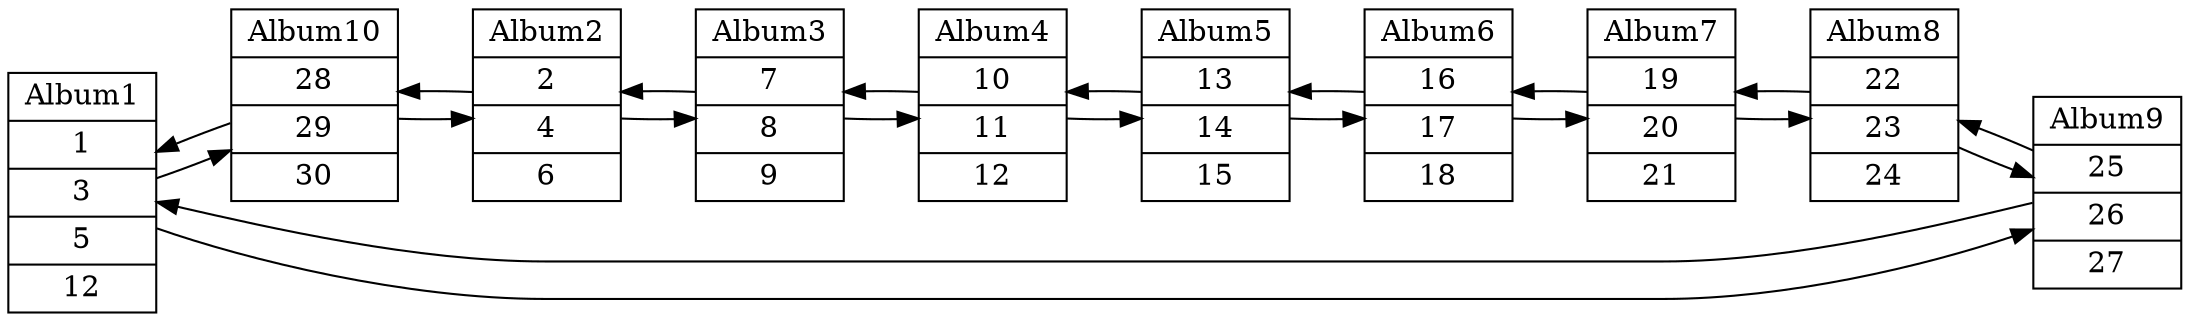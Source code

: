 digraph G {
rankdir=LR;
node [shape=record];
NodeAlbum1 [label="Album1"];
NodeAlbum10 ->NodeAlbum1;
NodeAlbum1 [label="Album1|
1
|
3
|
5
|
12
"];
NodeAlbum10 [label="Album10"];
NodeAlbum1 ->NodeAlbum10;
NodeAlbum2 ->NodeAlbum10;
NodeAlbum10 [label="Album10|
28
|
29
|
30
"];
NodeAlbum2 [label="Album2"];
NodeAlbum10 ->NodeAlbum2;
NodeAlbum3 ->NodeAlbum2;
NodeAlbum2 [label="Album2|
2
|
4
|
6
"];
NodeAlbum3 [label="Album3"];
NodeAlbum2 ->NodeAlbum3;
NodeAlbum4 ->NodeAlbum3;
NodeAlbum3 [label="Album3|
7
|
8
|
9
"];
NodeAlbum4 [label="Album4"];
NodeAlbum3 ->NodeAlbum4;
NodeAlbum5 ->NodeAlbum4;
NodeAlbum4 [label="Album4|
10
|
11
|
12
"];
NodeAlbum5 [label="Album5"];
NodeAlbum4 ->NodeAlbum5;
NodeAlbum6 ->NodeAlbum5;
NodeAlbum5 [label="Album5|
13
|
14
|
15
"];
NodeAlbum6 [label="Album6"];
NodeAlbum5 ->NodeAlbum6;
NodeAlbum7 ->NodeAlbum6;
NodeAlbum6 [label="Album6|
16
|
17
|
18
"];
NodeAlbum7 [label="Album7"];
NodeAlbum6 ->NodeAlbum7;
NodeAlbum8 ->NodeAlbum7;
NodeAlbum7 [label="Album7|
19
|
20
|
21
"];
NodeAlbum8 [label="Album8"];
NodeAlbum7 ->NodeAlbum8;
NodeAlbum9 ->NodeAlbum8;
NodeAlbum8 [label="Album8|
22
|
23
|
24
"];
NodeAlbum9 [label="Album9"];
NodeAlbum8 ->NodeAlbum9;
NodeAlbum9 [label="Album9|
25
|
26
|
27
"];
NodeAlbum9->NodeAlbum1;
NodeAlbum1->NodeAlbum9;
}
